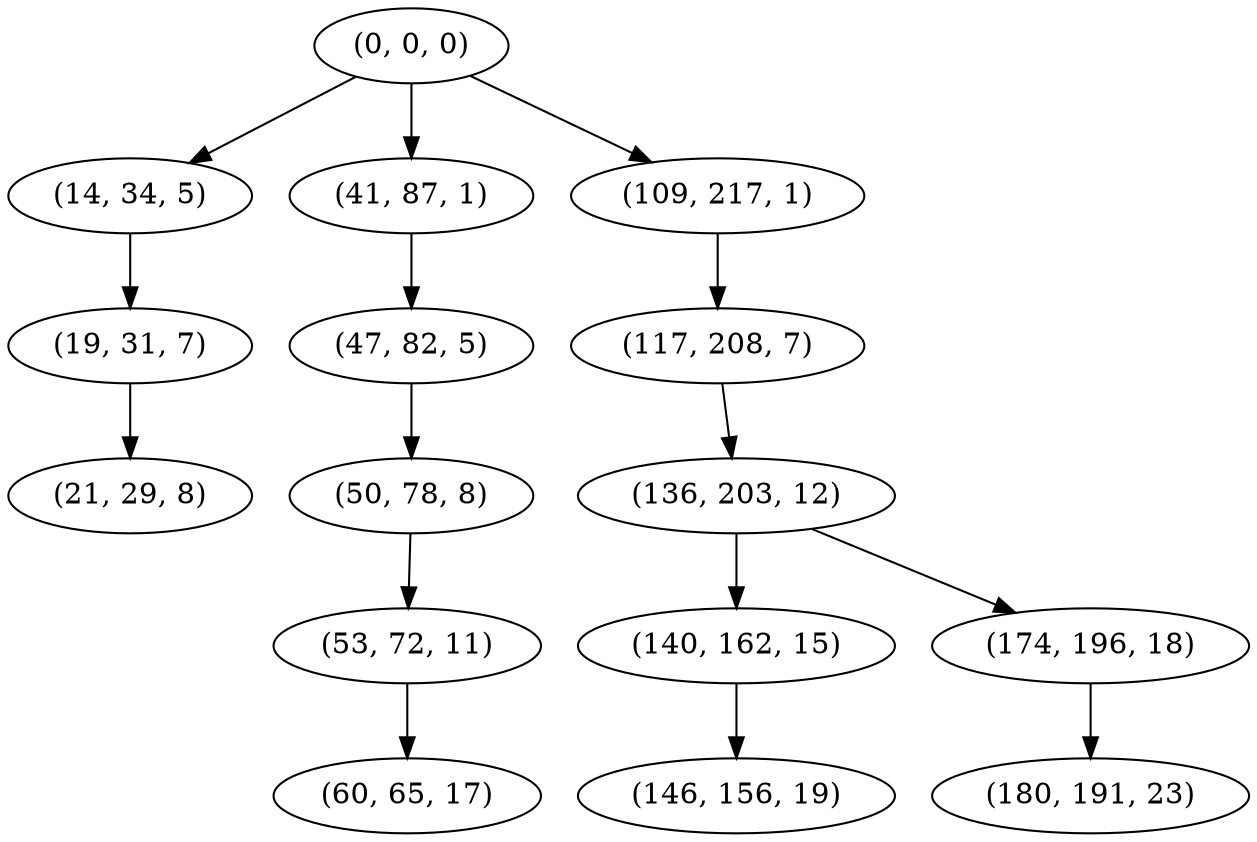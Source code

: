digraph tree {
    "(0, 0, 0)";
    "(14, 34, 5)";
    "(19, 31, 7)";
    "(21, 29, 8)";
    "(41, 87, 1)";
    "(47, 82, 5)";
    "(50, 78, 8)";
    "(53, 72, 11)";
    "(60, 65, 17)";
    "(109, 217, 1)";
    "(117, 208, 7)";
    "(136, 203, 12)";
    "(140, 162, 15)";
    "(146, 156, 19)";
    "(174, 196, 18)";
    "(180, 191, 23)";
    "(0, 0, 0)" -> "(14, 34, 5)";
    "(0, 0, 0)" -> "(41, 87, 1)";
    "(0, 0, 0)" -> "(109, 217, 1)";
    "(14, 34, 5)" -> "(19, 31, 7)";
    "(19, 31, 7)" -> "(21, 29, 8)";
    "(41, 87, 1)" -> "(47, 82, 5)";
    "(47, 82, 5)" -> "(50, 78, 8)";
    "(50, 78, 8)" -> "(53, 72, 11)";
    "(53, 72, 11)" -> "(60, 65, 17)";
    "(109, 217, 1)" -> "(117, 208, 7)";
    "(117, 208, 7)" -> "(136, 203, 12)";
    "(136, 203, 12)" -> "(140, 162, 15)";
    "(136, 203, 12)" -> "(174, 196, 18)";
    "(140, 162, 15)" -> "(146, 156, 19)";
    "(174, 196, 18)" -> "(180, 191, 23)";
}
